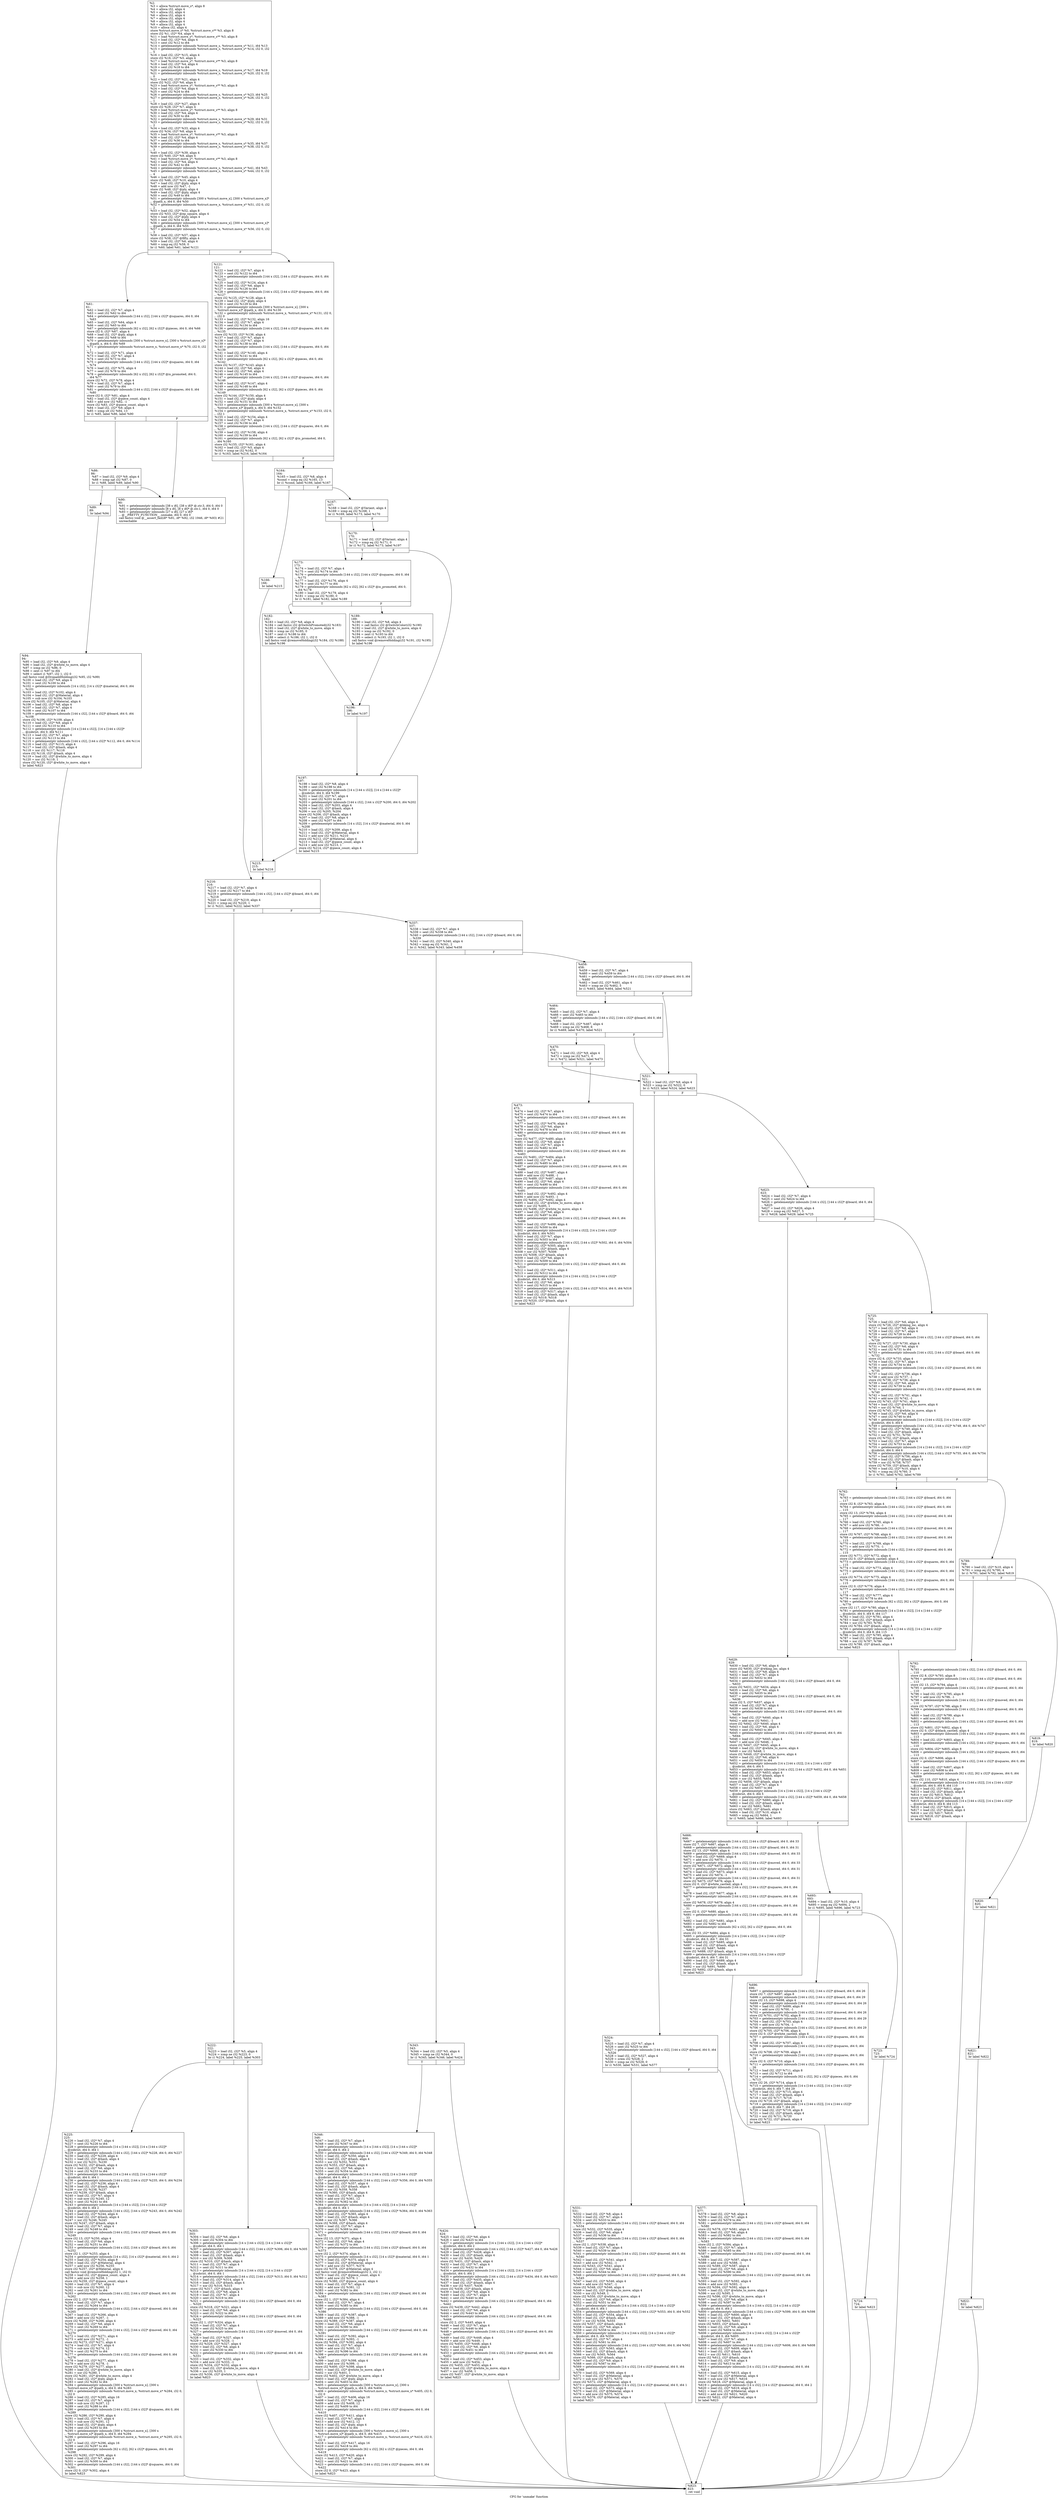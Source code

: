 digraph "CFG for 'unmake' function" {
	label="CFG for 'unmake' function";

	Node0x24d10e0 [shape=record,label="{%2:\l  %3 = alloca %struct.move_s*, align 8\l  %4 = alloca i32, align 4\l  %5 = alloca i32, align 4\l  %6 = alloca i32, align 4\l  %7 = alloca i32, align 4\l  %8 = alloca i32, align 4\l  %9 = alloca i32, align 4\l  %10 = alloca i32, align 4\l  store %struct.move_s* %0, %struct.move_s** %3, align 8\l  store i32 %1, i32* %4, align 4\l  %11 = load %struct.move_s*, %struct.move_s** %3, align 8\l  %12 = load i32, i32* %4, align 4\l  %13 = sext i32 %12 to i64\l  %14 = getelementptr inbounds %struct.move_s, %struct.move_s* %11, i64 %13\l  %15 = getelementptr inbounds %struct.move_s, %struct.move_s* %14, i32 0, i32\l... 5\l  %16 = load i32, i32* %15, align 4\l  store i32 %16, i32* %5, align 4\l  %17 = load %struct.move_s*, %struct.move_s** %3, align 8\l  %18 = load i32, i32* %4, align 4\l  %19 = sext i32 %18 to i64\l  %20 = getelementptr inbounds %struct.move_s, %struct.move_s* %17, i64 %19\l  %21 = getelementptr inbounds %struct.move_s, %struct.move_s* %20, i32 0, i32\l... 0\l  %22 = load i32, i32* %21, align 4\l  store i32 %22, i32* %6, align 4\l  %23 = load %struct.move_s*, %struct.move_s** %3, align 8\l  %24 = load i32, i32* %4, align 4\l  %25 = sext i32 %24 to i64\l  %26 = getelementptr inbounds %struct.move_s, %struct.move_s* %23, i64 %25\l  %27 = getelementptr inbounds %struct.move_s, %struct.move_s* %26, i32 0, i32\l... 1\l  %28 = load i32, i32* %27, align 4\l  store i32 %28, i32* %7, align 4\l  %29 = load %struct.move_s*, %struct.move_s** %3, align 8\l  %30 = load i32, i32* %4, align 4\l  %31 = sext i32 %30 to i64\l  %32 = getelementptr inbounds %struct.move_s, %struct.move_s* %29, i64 %31\l  %33 = getelementptr inbounds %struct.move_s, %struct.move_s* %32, i32 0, i32\l... 2\l  %34 = load i32, i32* %33, align 4\l  store i32 %34, i32* %8, align 4\l  %35 = load %struct.move_s*, %struct.move_s** %3, align 8\l  %36 = load i32, i32* %4, align 4\l  %37 = sext i32 %36 to i64\l  %38 = getelementptr inbounds %struct.move_s, %struct.move_s* %35, i64 %37\l  %39 = getelementptr inbounds %struct.move_s, %struct.move_s* %38, i32 0, i32\l... 3\l  %40 = load i32, i32* %39, align 4\l  store i32 %40, i32* %9, align 4\l  %41 = load %struct.move_s*, %struct.move_s** %3, align 8\l  %42 = load i32, i32* %4, align 4\l  %43 = sext i32 %42 to i64\l  %44 = getelementptr inbounds %struct.move_s, %struct.move_s* %41, i64 %43\l  %45 = getelementptr inbounds %struct.move_s, %struct.move_s* %44, i32 0, i32\l... 4\l  %46 = load i32, i32* %45, align 4\l  store i32 %46, i32* %10, align 4\l  %47 = load i32, i32* @ply, align 4\l  %48 = add nsw i32 %47, -1\l  store i32 %48, i32* @ply, align 4\l  %49 = load i32, i32* @ply, align 4\l  %50 = sext i32 %49 to i64\l  %51 = getelementptr inbounds [300 x %struct.move_x], [300 x %struct.move_x]*\l... @path_x, i64 0, i64 %50\l  %52 = getelementptr inbounds %struct.move_x, %struct.move_x* %51, i32 0, i32\l... 2\l  %53 = load i32, i32* %52, align 8\l  store i32 %53, i32* @ep_square, align 4\l  %54 = load i32, i32* @ply, align 4\l  %55 = sext i32 %54 to i64\l  %56 = getelementptr inbounds [300 x %struct.move_x], [300 x %struct.move_x]*\l... @path_x, i64 0, i64 %55\l  %57 = getelementptr inbounds %struct.move_x, %struct.move_x* %56, i32 0, i32\l... 3\l  %58 = load i32, i32* %57, align 4\l  store i32 %58, i32* @fifty, align 4\l  %59 = load i32, i32* %6, align 4\l  %60 = icmp eq i32 %59, 0\l  br i1 %60, label %61, label %121\l|{<s0>T|<s1>F}}"];
	Node0x24d10e0:s0 -> Node0x24f0fd0;
	Node0x24d10e0:s1 -> Node0x24f1160;
	Node0x24f0fd0 [shape=record,label="{%61:\l61:                                               \l  %62 = load i32, i32* %7, align 4\l  %63 = sext i32 %62 to i64\l  %64 = getelementptr inbounds [144 x i32], [144 x i32]* @squares, i64 0, i64\l... %63\l  %65 = load i32, i32* %64, align 4\l  %66 = sext i32 %65 to i64\l  %67 = getelementptr inbounds [62 x i32], [62 x i32]* @pieces, i64 0, i64 %66\l  store i32 0, i32* %67, align 4\l  %68 = load i32, i32* @ply, align 4\l  %69 = sext i32 %68 to i64\l  %70 = getelementptr inbounds [300 x %struct.move_x], [300 x %struct.move_x]*\l... @path_x, i64 0, i64 %69\l  %71 = getelementptr inbounds %struct.move_x, %struct.move_x* %70, i32 0, i32\l... 1\l  %72 = load i32, i32* %71, align 4\l  %73 = load i32, i32* %7, align 4\l  %74 = sext i32 %73 to i64\l  %75 = getelementptr inbounds [144 x i32], [144 x i32]* @squares, i64 0, i64\l... %74\l  %76 = load i32, i32* %75, align 4\l  %77 = sext i32 %76 to i64\l  %78 = getelementptr inbounds [62 x i32], [62 x i32]* @is_promoted, i64 0,\l... i64 %77\l  store i32 %72, i32* %78, align 4\l  %79 = load i32, i32* %7, align 4\l  %80 = sext i32 %79 to i64\l  %81 = getelementptr inbounds [144 x i32], [144 x i32]* @squares, i64 0, i64\l... %80\l  store i32 0, i32* %81, align 4\l  %82 = load i32, i32* @piece_count, align 4\l  %83 = add nsw i32 %82, -1\l  store i32 %83, i32* @piece_count, align 4\l  %84 = load i32, i32* %9, align 4\l  %85 = icmp slt i32 %84, 13\l  br i1 %85, label %86, label %90\l|{<s0>T|<s1>F}}"];
	Node0x24f0fd0:s0 -> Node0x24f1020;
	Node0x24f0fd0:s1 -> Node0x24f10c0;
	Node0x24f1020 [shape=record,label="{%86:\l86:                                               \l  %87 = load i32, i32* %9, align 4\l  %88 = icmp sgt i32 %87, 0\l  br i1 %88, label %89, label %90\l|{<s0>T|<s1>F}}"];
	Node0x24f1020:s0 -> Node0x24f1070;
	Node0x24f1020:s1 -> Node0x24f10c0;
	Node0x24f1070 [shape=record,label="{%89:\l89:                                               \l  br label %94\l}"];
	Node0x24f1070 -> Node0x24f1110;
	Node0x24f10c0 [shape=record,label="{%90:\l90:                                               \l  %91 = getelementptr inbounds [38 x i8], [38 x i8]* @.str.3, i64 0, i64 0\l  %92 = getelementptr inbounds [8 x i8], [8 x i8]* @.str.1, i64 0, i64 0\l  %93 = getelementptr inbounds [27 x i8], [27 x i8]*\l... @__PRETTY_FUNCTION__.unmake, i64 0, i64 0\l  call fastcc void @__assert_fail(i8* %91, i8* %92, i32 1946, i8* %93) #21\l  unreachable\l}"];
	Node0x24f1110 [shape=record,label="{%94:\l94:                                               \l  %95 = load i32, i32* %9, align 4\l  %96 = load i32, i32* @white_to_move, align 4\l  %97 = icmp ne i32 %96, 0\l  %98 = zext i1 %97 to i64\l  %99 = select i1 %97, i32 1, i32 0\l  call fastcc void @DropaddHolding(i32 %95, i32 %99)\l  %100 = load i32, i32* %9, align 4\l  %101 = sext i32 %100 to i64\l  %102 = getelementptr inbounds [14 x i32], [14 x i32]* @material, i64 0, i64\l... %101\l  %103 = load i32, i32* %102, align 4\l  %104 = load i32, i32* @Material, align 4\l  %105 = sub nsw i32 %104, %103\l  store i32 %105, i32* @Material, align 4\l  %106 = load i32, i32* %8, align 4\l  %107 = load i32, i32* %7, align 4\l  %108 = sext i32 %107 to i64\l  %109 = getelementptr inbounds [144 x i32], [144 x i32]* @board, i64 0, i64\l... %108\l  store i32 %106, i32* %109, align 4\l  %110 = load i32, i32* %9, align 4\l  %111 = sext i32 %110 to i64\l  %112 = getelementptr inbounds [14 x [144 x i32]], [14 x [144 x i32]]*\l... @zobrist, i64 0, i64 %111\l  %113 = load i32, i32* %7, align 4\l  %114 = sext i32 %113 to i64\l  %115 = getelementptr inbounds [144 x i32], [144 x i32]* %112, i64 0, i64 %114\l  %116 = load i32, i32* %115, align 4\l  %117 = load i32, i32* @hash, align 4\l  %118 = xor i32 %117, %116\l  store i32 %118, i32* @hash, align 4\l  %119 = load i32, i32* @white_to_move, align 4\l  %120 = xor i32 %119, 1\l  store i32 %120, i32* @white_to_move, align 4\l  br label %823\l}"];
	Node0x24f1110 -> Node0x24f1e80;
	Node0x24f1160 [shape=record,label="{%121:\l121:                                              \l  %122 = load i32, i32* %7, align 4\l  %123 = sext i32 %122 to i64\l  %124 = getelementptr inbounds [144 x i32], [144 x i32]* @squares, i64 0, i64\l... %123\l  %125 = load i32, i32* %124, align 4\l  %126 = load i32, i32* %6, align 4\l  %127 = sext i32 %126 to i64\l  %128 = getelementptr inbounds [144 x i32], [144 x i32]* @squares, i64 0, i64\l... %127\l  store i32 %125, i32* %128, align 4\l  %129 = load i32, i32* @ply, align 4\l  %130 = sext i32 %129 to i64\l  %131 = getelementptr inbounds [300 x %struct.move_x], [300 x\l... %struct.move_x]* @path_x, i64 0, i64 %130\l  %132 = getelementptr inbounds %struct.move_x, %struct.move_x* %131, i32 0,\l... i32 0\l  %133 = load i32, i32* %132, align 16\l  %134 = load i32, i32* %7, align 4\l  %135 = sext i32 %134 to i64\l  %136 = getelementptr inbounds [144 x i32], [144 x i32]* @squares, i64 0, i64\l... %135\l  store i32 %133, i32* %136, align 4\l  %137 = load i32, i32* %7, align 4\l  %138 = load i32, i32* %7, align 4\l  %139 = sext i32 %138 to i64\l  %140 = getelementptr inbounds [144 x i32], [144 x i32]* @squares, i64 0, i64\l... %139\l  %141 = load i32, i32* %140, align 4\l  %142 = sext i32 %141 to i64\l  %143 = getelementptr inbounds [62 x i32], [62 x i32]* @pieces, i64 0, i64\l... %142\l  store i32 %137, i32* %143, align 4\l  %144 = load i32, i32* %6, align 4\l  %145 = load i32, i32* %6, align 4\l  %146 = sext i32 %145 to i64\l  %147 = getelementptr inbounds [144 x i32], [144 x i32]* @squares, i64 0, i64\l... %146\l  %148 = load i32, i32* %147, align 4\l  %149 = sext i32 %148 to i64\l  %150 = getelementptr inbounds [62 x i32], [62 x i32]* @pieces, i64 0, i64\l... %149\l  store i32 %144, i32* %150, align 4\l  %151 = load i32, i32* @ply, align 4\l  %152 = sext i32 %151 to i64\l  %153 = getelementptr inbounds [300 x %struct.move_x], [300 x\l... %struct.move_x]* @path_x, i64 0, i64 %152\l  %154 = getelementptr inbounds %struct.move_x, %struct.move_x* %153, i32 0,\l... i32 1\l  %155 = load i32, i32* %154, align 4\l  %156 = load i32, i32* %7, align 4\l  %157 = sext i32 %156 to i64\l  %158 = getelementptr inbounds [144 x i32], [144 x i32]* @squares, i64 0, i64\l... %157\l  %159 = load i32, i32* %158, align 4\l  %160 = sext i32 %159 to i64\l  %161 = getelementptr inbounds [62 x i32], [62 x i32]* @is_promoted, i64 0,\l... i64 %160\l  store i32 %155, i32* %161, align 4\l  %162 = load i32, i32* %5, align 4\l  %163 = icmp ne i32 %162, 0\l  br i1 %163, label %216, label %164\l|{<s0>T|<s1>F}}"];
	Node0x24f1160:s0 -> Node0x24f14d0;
	Node0x24f1160:s1 -> Node0x24f11b0;
	Node0x24f11b0 [shape=record,label="{%164:\l164:                                              \l  %165 = load i32, i32* %8, align 4\l  %cond = icmp eq i32 %165, 13\l  br i1 %cond, label %166, label %167\l|{<s0>T|<s1>F}}"];
	Node0x24f11b0:s0 -> Node0x24f1200;
	Node0x24f11b0:s1 -> Node0x24f1250;
	Node0x24f1200 [shape=record,label="{%166:\l166:                                              \l  br label %215\l}"];
	Node0x24f1200 -> Node0x24f1480;
	Node0x24f1250 [shape=record,label="{%167:\l167:                                              \l  %168 = load i32, i32* @Variant, align 4\l  %169 = icmp eq i32 %168, 1\l  br i1 %169, label %173, label %170\l|{<s0>T|<s1>F}}"];
	Node0x24f1250:s0 -> Node0x24f12f0;
	Node0x24f1250:s1 -> Node0x24f12a0;
	Node0x24f12a0 [shape=record,label="{%170:\l170:                                              \l  %171 = load i32, i32* @Variant, align 4\l  %172 = icmp eq i32 %171, 0\l  br i1 %172, label %173, label %197\l|{<s0>T|<s1>F}}"];
	Node0x24f12a0:s0 -> Node0x24f12f0;
	Node0x24f12a0:s1 -> Node0x24f1430;
	Node0x24f12f0 [shape=record,label="{%173:\l173:                                              \l  %174 = load i32, i32* %7, align 4\l  %175 = sext i32 %174 to i64\l  %176 = getelementptr inbounds [144 x i32], [144 x i32]* @squares, i64 0, i64\l... %175\l  %177 = load i32, i32* %176, align 4\l  %178 = sext i32 %177 to i64\l  %179 = getelementptr inbounds [62 x i32], [62 x i32]* @is_promoted, i64 0,\l... i64 %178\l  %180 = load i32, i32* %179, align 4\l  %181 = icmp ne i32 %180, 0\l  br i1 %181, label %182, label %189\l|{<s0>T|<s1>F}}"];
	Node0x24f12f0:s0 -> Node0x24f1340;
	Node0x24f12f0:s1 -> Node0x24f1390;
	Node0x24f1340 [shape=record,label="{%182:\l182:                                              \l  %183 = load i32, i32* %8, align 4\l  %184 = call fastcc i32 @SwitchPromoted(i32 %183)\l  %185 = load i32, i32* @white_to_move, align 4\l  %186 = icmp ne i32 %185, 0\l  %187 = zext i1 %186 to i64\l  %188 = select i1 %186, i32 1, i32 0\l  call fastcc void @removeHolding(i32 %184, i32 %188)\l  br label %196\l}"];
	Node0x24f1340 -> Node0x24f13e0;
	Node0x24f1390 [shape=record,label="{%189:\l189:                                              \l  %190 = load i32, i32* %8, align 4\l  %191 = call fastcc i32 @SwitchColor(i32 %190)\l  %192 = load i32, i32* @white_to_move, align 4\l  %193 = icmp ne i32 %192, 0\l  %194 = zext i1 %193 to i64\l  %195 = select i1 %193, i32 1, i32 0\l  call fastcc void @removeHolding(i32 %191, i32 %195)\l  br label %196\l}"];
	Node0x24f1390 -> Node0x24f13e0;
	Node0x24f13e0 [shape=record,label="{%196:\l196:                                              \l  br label %197\l}"];
	Node0x24f13e0 -> Node0x24f1430;
	Node0x24f1430 [shape=record,label="{%197:\l197:                                              \l  %198 = load i32, i32* %8, align 4\l  %199 = sext i32 %198 to i64\l  %200 = getelementptr inbounds [14 x [144 x i32]], [14 x [144 x i32]]*\l... @zobrist, i64 0, i64 %199\l  %201 = load i32, i32* %7, align 4\l  %202 = sext i32 %201 to i64\l  %203 = getelementptr inbounds [144 x i32], [144 x i32]* %200, i64 0, i64 %202\l  %204 = load i32, i32* %203, align 4\l  %205 = load i32, i32* @hash, align 4\l  %206 = xor i32 %205, %204\l  store i32 %206, i32* @hash, align 4\l  %207 = load i32, i32* %8, align 4\l  %208 = sext i32 %207 to i64\l  %209 = getelementptr inbounds [14 x i32], [14 x i32]* @material, i64 0, i64\l... %208\l  %210 = load i32, i32* %209, align 4\l  %211 = load i32, i32* @Material, align 4\l  %212 = add nsw i32 %211, %210\l  store i32 %212, i32* @Material, align 4\l  %213 = load i32, i32* @piece_count, align 4\l  %214 = add nsw i32 %213, 1\l  store i32 %214, i32* @piece_count, align 4\l  br label %215\l}"];
	Node0x24f1430 -> Node0x24f1480;
	Node0x24f1480 [shape=record,label="{%215:\l215:                                              \l  br label %216\l}"];
	Node0x24f1480 -> Node0x24f14d0;
	Node0x24f14d0 [shape=record,label="{%216:\l216:                                              \l  %217 = load i32, i32* %7, align 4\l  %218 = sext i32 %217 to i64\l  %219 = getelementptr inbounds [144 x i32], [144 x i32]* @board, i64 0, i64\l... %218\l  %220 = load i32, i32* %219, align 4\l  %221 = icmp eq i32 %220, 1\l  br i1 %221, label %222, label %337\l|{<s0>T|<s1>F}}"];
	Node0x24f14d0:s0 -> Node0x24f1520;
	Node0x24f14d0:s1 -> Node0x24f1610;
	Node0x24f1520 [shape=record,label="{%222:\l222:                                              \l  %223 = load i32, i32* %5, align 4\l  %224 = icmp ne i32 %223, 0\l  br i1 %224, label %225, label %303\l|{<s0>T|<s1>F}}"];
	Node0x24f1520:s0 -> Node0x24f1570;
	Node0x24f1520:s1 -> Node0x24f15c0;
	Node0x24f1570 [shape=record,label="{%225:\l225:                                              \l  %226 = load i32, i32* %7, align 4\l  %227 = sext i32 %226 to i64\l  %228 = getelementptr inbounds [14 x [144 x i32]], [14 x [144 x i32]]*\l... @zobrist, i64 0, i64 1\l  %229 = getelementptr inbounds [144 x i32], [144 x i32]* %228, i64 0, i64 %227\l  %230 = load i32, i32* %229, align 4\l  %231 = load i32, i32* @hash, align 4\l  %232 = xor i32 %231, %230\l  store i32 %232, i32* @hash, align 4\l  %233 = load i32, i32* %6, align 4\l  %234 = sext i32 %233 to i64\l  %235 = getelementptr inbounds [14 x [144 x i32]], [14 x [144 x i32]]*\l... @zobrist, i64 0, i64 1\l  %236 = getelementptr inbounds [144 x i32], [144 x i32]* %235, i64 0, i64 %234\l  %237 = load i32, i32* %236, align 4\l  %238 = load i32, i32* @hash, align 4\l  %239 = xor i32 %238, %237\l  store i32 %239, i32* @hash, align 4\l  %240 = load i32, i32* %7, align 4\l  %241 = sub nsw i32 %240, 12\l  %242 = sext i32 %241 to i64\l  %243 = getelementptr inbounds [14 x [144 x i32]], [14 x [144 x i32]]*\l... @zobrist, i64 0, i64 2\l  %244 = getelementptr inbounds [144 x i32], [144 x i32]* %243, i64 0, i64 %242\l  %245 = load i32, i32* %244, align 4\l  %246 = load i32, i32* @hash, align 4\l  %247 = xor i32 %246, %245\l  store i32 %247, i32* @hash, align 4\l  %248 = load i32, i32* %7, align 4\l  %249 = sext i32 %248 to i64\l  %250 = getelementptr inbounds [144 x i32], [144 x i32]* @board, i64 0, i64\l... %249\l  store i32 13, i32* %250, align 4\l  %251 = load i32, i32* %6, align 4\l  %252 = sext i32 %251 to i64\l  %253 = getelementptr inbounds [144 x i32], [144 x i32]* @board, i64 0, i64\l... %252\l  store i32 1, i32* %253, align 4\l  %254 = getelementptr inbounds [14 x i32], [14 x i32]* @material, i64 0, i64 2\l  %255 = load i32, i32* %254, align 8\l  %256 = load i32, i32* @Material, align 4\l  %257 = add nsw i32 %256, %255\l  store i32 %257, i32* @Material, align 4\l  call fastcc void @removeHolding(i32 1, i32 0)\l  %258 = load i32, i32* @piece_count, align 4\l  %259 = add nsw i32 %258, 1\l  store i32 %259, i32* @piece_count, align 4\l  %260 = load i32, i32* %7, align 4\l  %261 = sub nsw i32 %260, 12\l  %262 = sext i32 %261 to i64\l  %263 = getelementptr inbounds [144 x i32], [144 x i32]* @board, i64 0, i64\l... %262\l  store i32 2, i32* %263, align 4\l  %264 = load i32, i32* %7, align 4\l  %265 = sext i32 %264 to i64\l  %266 = getelementptr inbounds [144 x i32], [144 x i32]* @moved, i64 0, i64\l... %265\l  %267 = load i32, i32* %266, align 4\l  %268 = add nsw i32 %267, -1\l  store i32 %268, i32* %266, align 4\l  %269 = load i32, i32* %6, align 4\l  %270 = sext i32 %269 to i64\l  %271 = getelementptr inbounds [144 x i32], [144 x i32]* @moved, i64 0, i64\l... %270\l  %272 = load i32, i32* %271, align 4\l  %273 = add nsw i32 %272, -1\l  store i32 %273, i32* %271, align 4\l  %274 = load i32, i32* %7, align 4\l  %275 = sub nsw i32 %274, 12\l  %276 = sext i32 %275 to i64\l  %277 = getelementptr inbounds [144 x i32], [144 x i32]* @moved, i64 0, i64\l... %276\l  %278 = load i32, i32* %277, align 4\l  %279 = add nsw i32 %278, -1\l  store i32 %279, i32* %277, align 4\l  %280 = load i32, i32* @white_to_move, align 4\l  %281 = xor i32 %280, 1\l  store i32 %281, i32* @white_to_move, align 4\l  %282 = load i32, i32* @ply, align 4\l  %283 = sext i32 %282 to i64\l  %284 = getelementptr inbounds [300 x %struct.move_x], [300 x\l... %struct.move_x]* @path_x, i64 0, i64 %283\l  %285 = getelementptr inbounds %struct.move_x, %struct.move_x* %284, i32 0,\l... i32 0\l  %286 = load i32, i32* %285, align 16\l  %287 = load i32, i32* %7, align 4\l  %288 = sub nsw i32 %287, 12\l  %289 = sext i32 %288 to i64\l  %290 = getelementptr inbounds [144 x i32], [144 x i32]* @squares, i64 0, i64\l... %289\l  store i32 %286, i32* %290, align 4\l  %291 = load i32, i32* %7, align 4\l  %292 = sub nsw i32 %291, 12\l  %293 = load i32, i32* @ply, align 4\l  %294 = sext i32 %293 to i64\l  %295 = getelementptr inbounds [300 x %struct.move_x], [300 x\l... %struct.move_x]* @path_x, i64 0, i64 %294\l  %296 = getelementptr inbounds %struct.move_x, %struct.move_x* %295, i32 0,\l... i32 0\l  %297 = load i32, i32* %296, align 16\l  %298 = sext i32 %297 to i64\l  %299 = getelementptr inbounds [62 x i32], [62 x i32]* @pieces, i64 0, i64\l... %298\l  store i32 %292, i32* %299, align 4\l  %300 = load i32, i32* %7, align 4\l  %301 = sext i32 %300 to i64\l  %302 = getelementptr inbounds [144 x i32], [144 x i32]* @squares, i64 0, i64\l... %301\l  store i32 0, i32* %302, align 4\l  br label %823\l}"];
	Node0x24f1570 -> Node0x24f1e80;
	Node0x24f15c0 [shape=record,label="{%303:\l303:                                              \l  %304 = load i32, i32* %6, align 4\l  %305 = sext i32 %304 to i64\l  %306 = getelementptr inbounds [14 x [144 x i32]], [14 x [144 x i32]]*\l... @zobrist, i64 0, i64 1\l  %307 = getelementptr inbounds [144 x i32], [144 x i32]* %306, i64 0, i64 %305\l  %308 = load i32, i32* %307, align 4\l  %309 = load i32, i32* @hash, align 4\l  %310 = xor i32 %309, %308\l  store i32 %310, i32* @hash, align 4\l  %311 = load i32, i32* %7, align 4\l  %312 = sext i32 %311 to i64\l  %313 = getelementptr inbounds [14 x [144 x i32]], [14 x [144 x i32]]*\l... @zobrist, i64 0, i64 1\l  %314 = getelementptr inbounds [144 x i32], [144 x i32]* %313, i64 0, i64 %312\l  %315 = load i32, i32* %314, align 4\l  %316 = load i32, i32* @hash, align 4\l  %317 = xor i32 %316, %315\l  store i32 %317, i32* @hash, align 4\l  %318 = load i32, i32* %8, align 4\l  %319 = load i32, i32* %7, align 4\l  %320 = sext i32 %319 to i64\l  %321 = getelementptr inbounds [144 x i32], [144 x i32]* @board, i64 0, i64\l... %320\l  store i32 %318, i32* %321, align 4\l  %322 = load i32, i32* %6, align 4\l  %323 = sext i32 %322 to i64\l  %324 = getelementptr inbounds [144 x i32], [144 x i32]* @board, i64 0, i64\l... %323\l  store i32 1, i32* %324, align 4\l  %325 = load i32, i32* %7, align 4\l  %326 = sext i32 %325 to i64\l  %327 = getelementptr inbounds [144 x i32], [144 x i32]* @moved, i64 0, i64\l... %326\l  %328 = load i32, i32* %327, align 4\l  %329 = add nsw i32 %328, -1\l  store i32 %329, i32* %327, align 4\l  %330 = load i32, i32* %6, align 4\l  %331 = sext i32 %330 to i64\l  %332 = getelementptr inbounds [144 x i32], [144 x i32]* @moved, i64 0, i64\l... %331\l  %333 = load i32, i32* %332, align 4\l  %334 = add nsw i32 %333, -1\l  store i32 %334, i32* %332, align 4\l  %335 = load i32, i32* @white_to_move, align 4\l  %336 = xor i32 %335, 1\l  store i32 %336, i32* @white_to_move, align 4\l  br label %823\l}"];
	Node0x24f15c0 -> Node0x24f1e80;
	Node0x24f1610 [shape=record,label="{%337:\l337:                                              \l  %338 = load i32, i32* %7, align 4\l  %339 = sext i32 %338 to i64\l  %340 = getelementptr inbounds [144 x i32], [144 x i32]* @board, i64 0, i64\l... %339\l  %341 = load i32, i32* %340, align 4\l  %342 = icmp eq i32 %341, 2\l  br i1 %342, label %343, label %458\l|{<s0>T|<s1>F}}"];
	Node0x24f1610:s0 -> Node0x24f1660;
	Node0x24f1610:s1 -> Node0x24f1750;
	Node0x24f1660 [shape=record,label="{%343:\l343:                                              \l  %344 = load i32, i32* %5, align 4\l  %345 = icmp ne i32 %344, 0\l  br i1 %345, label %346, label %424\l|{<s0>T|<s1>F}}"];
	Node0x24f1660:s0 -> Node0x24f16b0;
	Node0x24f1660:s1 -> Node0x24f1700;
	Node0x24f16b0 [shape=record,label="{%346:\l346:                                              \l  %347 = load i32, i32* %7, align 4\l  %348 = sext i32 %347 to i64\l  %349 = getelementptr inbounds [14 x [144 x i32]], [14 x [144 x i32]]*\l... @zobrist, i64 0, i64 2\l  %350 = getelementptr inbounds [144 x i32], [144 x i32]* %349, i64 0, i64 %348\l  %351 = load i32, i32* %350, align 4\l  %352 = load i32, i32* @hash, align 4\l  %353 = xor i32 %352, %351\l  store i32 %353, i32* @hash, align 4\l  %354 = load i32, i32* %6, align 4\l  %355 = sext i32 %354 to i64\l  %356 = getelementptr inbounds [14 x [144 x i32]], [14 x [144 x i32]]*\l... @zobrist, i64 0, i64 2\l  %357 = getelementptr inbounds [144 x i32], [144 x i32]* %356, i64 0, i64 %355\l  %358 = load i32, i32* %357, align 4\l  %359 = load i32, i32* @hash, align 4\l  %360 = xor i32 %359, %358\l  store i32 %360, i32* @hash, align 4\l  %361 = load i32, i32* %7, align 4\l  %362 = add nsw i32 %361, 12\l  %363 = sext i32 %362 to i64\l  %364 = getelementptr inbounds [14 x [144 x i32]], [14 x [144 x i32]]*\l... @zobrist, i64 0, i64 1\l  %365 = getelementptr inbounds [144 x i32], [144 x i32]* %364, i64 0, i64 %363\l  %366 = load i32, i32* %365, align 4\l  %367 = load i32, i32* @hash, align 4\l  %368 = xor i32 %367, %366\l  store i32 %368, i32* @hash, align 4\l  %369 = load i32, i32* %7, align 4\l  %370 = sext i32 %369 to i64\l  %371 = getelementptr inbounds [144 x i32], [144 x i32]* @board, i64 0, i64\l... %370\l  store i32 13, i32* %371, align 4\l  %372 = load i32, i32* %6, align 4\l  %373 = sext i32 %372 to i64\l  %374 = getelementptr inbounds [144 x i32], [144 x i32]* @board, i64 0, i64\l... %373\l  store i32 2, i32* %374, align 4\l  %375 = getelementptr inbounds [14 x i32], [14 x i32]* @material, i64 0, i64 1\l  %376 = load i32, i32* %375, align 4\l  %377 = load i32, i32* @Material, align 4\l  %378 = add nsw i32 %377, %376\l  store i32 %378, i32* @Material, align 4\l  call fastcc void @removeHolding(i32 2, i32 1)\l  %379 = load i32, i32* @piece_count, align 4\l  %380 = add nsw i32 %379, 1\l  store i32 %380, i32* @piece_count, align 4\l  %381 = load i32, i32* %7, align 4\l  %382 = add nsw i32 %381, 12\l  %383 = sext i32 %382 to i64\l  %384 = getelementptr inbounds [144 x i32], [144 x i32]* @board, i64 0, i64\l... %383\l  store i32 1, i32* %384, align 4\l  %385 = load i32, i32* %7, align 4\l  %386 = sext i32 %385 to i64\l  %387 = getelementptr inbounds [144 x i32], [144 x i32]* @moved, i64 0, i64\l... %386\l  %388 = load i32, i32* %387, align 4\l  %389 = add nsw i32 %388, -1\l  store i32 %389, i32* %387, align 4\l  %390 = load i32, i32* %6, align 4\l  %391 = sext i32 %390 to i64\l  %392 = getelementptr inbounds [144 x i32], [144 x i32]* @moved, i64 0, i64\l... %391\l  %393 = load i32, i32* %392, align 4\l  %394 = add nsw i32 %393, -1\l  store i32 %394, i32* %392, align 4\l  %395 = load i32, i32* %7, align 4\l  %396 = add nsw i32 %395, 12\l  %397 = sext i32 %396 to i64\l  %398 = getelementptr inbounds [144 x i32], [144 x i32]* @moved, i64 0, i64\l... %397\l  %399 = load i32, i32* %398, align 4\l  %400 = add nsw i32 %399, -1\l  store i32 %400, i32* %398, align 4\l  %401 = load i32, i32* @white_to_move, align 4\l  %402 = xor i32 %401, 1\l  store i32 %402, i32* @white_to_move, align 4\l  %403 = load i32, i32* @ply, align 4\l  %404 = sext i32 %403 to i64\l  %405 = getelementptr inbounds [300 x %struct.move_x], [300 x\l... %struct.move_x]* @path_x, i64 0, i64 %404\l  %406 = getelementptr inbounds %struct.move_x, %struct.move_x* %405, i32 0,\l... i32 0\l  %407 = load i32, i32* %406, align 16\l  %408 = load i32, i32* %7, align 4\l  %409 = add nsw i32 %408, 12\l  %410 = sext i32 %409 to i64\l  %411 = getelementptr inbounds [144 x i32], [144 x i32]* @squares, i64 0, i64\l... %410\l  store i32 %407, i32* %411, align 4\l  %412 = load i32, i32* %7, align 4\l  %413 = add nsw i32 %412, 12\l  %414 = load i32, i32* @ply, align 4\l  %415 = sext i32 %414 to i64\l  %416 = getelementptr inbounds [300 x %struct.move_x], [300 x\l... %struct.move_x]* @path_x, i64 0, i64 %415\l  %417 = getelementptr inbounds %struct.move_x, %struct.move_x* %416, i32 0,\l... i32 0\l  %418 = load i32, i32* %417, align 16\l  %419 = sext i32 %418 to i64\l  %420 = getelementptr inbounds [62 x i32], [62 x i32]* @pieces, i64 0, i64\l... %419\l  store i32 %413, i32* %420, align 4\l  %421 = load i32, i32* %7, align 4\l  %422 = sext i32 %421 to i64\l  %423 = getelementptr inbounds [144 x i32], [144 x i32]* @squares, i64 0, i64\l... %422\l  store i32 0, i32* %423, align 4\l  br label %823\l}"];
	Node0x24f16b0 -> Node0x24f1e80;
	Node0x24f1700 [shape=record,label="{%424:\l424:                                              \l  %425 = load i32, i32* %6, align 4\l  %426 = sext i32 %425 to i64\l  %427 = getelementptr inbounds [14 x [144 x i32]], [14 x [144 x i32]]*\l... @zobrist, i64 0, i64 2\l  %428 = getelementptr inbounds [144 x i32], [144 x i32]* %427, i64 0, i64 %426\l  %429 = load i32, i32* %428, align 4\l  %430 = load i32, i32* @hash, align 4\l  %431 = xor i32 %430, %429\l  store i32 %431, i32* @hash, align 4\l  %432 = load i32, i32* %7, align 4\l  %433 = sext i32 %432 to i64\l  %434 = getelementptr inbounds [14 x [144 x i32]], [14 x [144 x i32]]*\l... @zobrist, i64 0, i64 2\l  %435 = getelementptr inbounds [144 x i32], [144 x i32]* %434, i64 0, i64 %433\l  %436 = load i32, i32* %435, align 4\l  %437 = load i32, i32* @hash, align 4\l  %438 = xor i32 %437, %436\l  store i32 %438, i32* @hash, align 4\l  %439 = load i32, i32* %8, align 4\l  %440 = load i32, i32* %7, align 4\l  %441 = sext i32 %440 to i64\l  %442 = getelementptr inbounds [144 x i32], [144 x i32]* @board, i64 0, i64\l... %441\l  store i32 %439, i32* %442, align 4\l  %443 = load i32, i32* %6, align 4\l  %444 = sext i32 %443 to i64\l  %445 = getelementptr inbounds [144 x i32], [144 x i32]* @board, i64 0, i64\l... %444\l  store i32 2, i32* %445, align 4\l  %446 = load i32, i32* %7, align 4\l  %447 = sext i32 %446 to i64\l  %448 = getelementptr inbounds [144 x i32], [144 x i32]* @moved, i64 0, i64\l... %447\l  %449 = load i32, i32* %448, align 4\l  %450 = add nsw i32 %449, -1\l  store i32 %450, i32* %448, align 4\l  %451 = load i32, i32* %6, align 4\l  %452 = sext i32 %451 to i64\l  %453 = getelementptr inbounds [144 x i32], [144 x i32]* @moved, i64 0, i64\l... %452\l  %454 = load i32, i32* %453, align 4\l  %455 = add nsw i32 %454, -1\l  store i32 %455, i32* %453, align 4\l  %456 = load i32, i32* @white_to_move, align 4\l  %457 = xor i32 %456, 1\l  store i32 %457, i32* @white_to_move, align 4\l  br label %823\l}"];
	Node0x24f1700 -> Node0x24f1e80;
	Node0x24f1750 [shape=record,label="{%458:\l458:                                              \l  %459 = load i32, i32* %7, align 4\l  %460 = sext i32 %459 to i64\l  %461 = getelementptr inbounds [144 x i32], [144 x i32]* @board, i64 0, i64\l... %460\l  %462 = load i32, i32* %461, align 4\l  %463 = icmp ne i32 %462, 5\l  br i1 %463, label %464, label %521\l|{<s0>T|<s1>F}}"];
	Node0x24f1750:s0 -> Node0x24f17a0;
	Node0x24f1750:s1 -> Node0x24f1890;
	Node0x24f17a0 [shape=record,label="{%464:\l464:                                              \l  %465 = load i32, i32* %7, align 4\l  %466 = sext i32 %465 to i64\l  %467 = getelementptr inbounds [144 x i32], [144 x i32]* @board, i64 0, i64\l... %466\l  %468 = load i32, i32* %467, align 4\l  %469 = icmp ne i32 %468, 6\l  br i1 %469, label %470, label %521\l|{<s0>T|<s1>F}}"];
	Node0x24f17a0:s0 -> Node0x24f17f0;
	Node0x24f17a0:s1 -> Node0x24f1890;
	Node0x24f17f0 [shape=record,label="{%470:\l470:                                              \l  %471 = load i32, i32* %9, align 4\l  %472 = icmp ne i32 %471, 0\l  br i1 %472, label %521, label %473\l|{<s0>T|<s1>F}}"];
	Node0x24f17f0:s0 -> Node0x24f1890;
	Node0x24f17f0:s1 -> Node0x24f1840;
	Node0x24f1840 [shape=record,label="{%473:\l473:                                              \l  %474 = load i32, i32* %7, align 4\l  %475 = sext i32 %474 to i64\l  %476 = getelementptr inbounds [144 x i32], [144 x i32]* @board, i64 0, i64\l... %475\l  %477 = load i32, i32* %476, align 4\l  %478 = load i32, i32* %6, align 4\l  %479 = sext i32 %478 to i64\l  %480 = getelementptr inbounds [144 x i32], [144 x i32]* @board, i64 0, i64\l... %479\l  store i32 %477, i32* %480, align 4\l  %481 = load i32, i32* %8, align 4\l  %482 = load i32, i32* %7, align 4\l  %483 = sext i32 %482 to i64\l  %484 = getelementptr inbounds [144 x i32], [144 x i32]* @board, i64 0, i64\l... %483\l  store i32 %481, i32* %484, align 4\l  %485 = load i32, i32* %7, align 4\l  %486 = sext i32 %485 to i64\l  %487 = getelementptr inbounds [144 x i32], [144 x i32]* @moved, i64 0, i64\l... %486\l  %488 = load i32, i32* %487, align 4\l  %489 = add nsw i32 %488, -1\l  store i32 %489, i32* %487, align 4\l  %490 = load i32, i32* %6, align 4\l  %491 = sext i32 %490 to i64\l  %492 = getelementptr inbounds [144 x i32], [144 x i32]* @moved, i64 0, i64\l... %491\l  %493 = load i32, i32* %492, align 4\l  %494 = add nsw i32 %493, -1\l  store i32 %494, i32* %492, align 4\l  %495 = load i32, i32* @white_to_move, align 4\l  %496 = xor i32 %495, 1\l  store i32 %496, i32* @white_to_move, align 4\l  %497 = load i32, i32* %6, align 4\l  %498 = sext i32 %497 to i64\l  %499 = getelementptr inbounds [144 x i32], [144 x i32]* @board, i64 0, i64\l... %498\l  %500 = load i32, i32* %499, align 4\l  %501 = sext i32 %500 to i64\l  %502 = getelementptr inbounds [14 x [144 x i32]], [14 x [144 x i32]]*\l... @zobrist, i64 0, i64 %501\l  %503 = load i32, i32* %7, align 4\l  %504 = sext i32 %503 to i64\l  %505 = getelementptr inbounds [144 x i32], [144 x i32]* %502, i64 0, i64 %504\l  %506 = load i32, i32* %505, align 4\l  %507 = load i32, i32* @hash, align 4\l  %508 = xor i32 %507, %506\l  store i32 %508, i32* @hash, align 4\l  %509 = load i32, i32* %6, align 4\l  %510 = sext i32 %509 to i64\l  %511 = getelementptr inbounds [144 x i32], [144 x i32]* @board, i64 0, i64\l... %510\l  %512 = load i32, i32* %511, align 4\l  %513 = sext i32 %512 to i64\l  %514 = getelementptr inbounds [14 x [144 x i32]], [14 x [144 x i32]]*\l... @zobrist, i64 0, i64 %513\l  %515 = load i32, i32* %6, align 4\l  %516 = sext i32 %515 to i64\l  %517 = getelementptr inbounds [144 x i32], [144 x i32]* %514, i64 0, i64 %516\l  %518 = load i32, i32* %517, align 4\l  %519 = load i32, i32* @hash, align 4\l  %520 = xor i32 %519, %518\l  store i32 %520, i32* @hash, align 4\l  br label %823\l}"];
	Node0x24f1840 -> Node0x24f1e80;
	Node0x24f1890 [shape=record,label="{%521:\l521:                                              \l  %522 = load i32, i32* %9, align 4\l  %523 = icmp ne i32 %522, 0\l  br i1 %523, label %524, label %623\l|{<s0>T|<s1>F}}"];
	Node0x24f1890:s0 -> Node0x24f18e0;
	Node0x24f1890:s1 -> Node0x24f19d0;
	Node0x24f18e0 [shape=record,label="{%524:\l524:                                              \l  %525 = load i32, i32* %7, align 4\l  %526 = sext i32 %525 to i64\l  %527 = getelementptr inbounds [144 x i32], [144 x i32]* @board, i64 0, i64\l... %526\l  %528 = load i32, i32* %527, align 4\l  %529 = srem i32 %528, 2\l  %530 = icmp ne i32 %529, 0\l  br i1 %530, label %531, label %577\l|{<s0>T|<s1>F}}"];
	Node0x24f18e0:s0 -> Node0x24f1930;
	Node0x24f18e0:s1 -> Node0x24f1980;
	Node0x24f1930 [shape=record,label="{%531:\l531:                                              \l  %532 = load i32, i32* %8, align 4\l  %533 = load i32, i32* %7, align 4\l  %534 = sext i32 %533 to i64\l  %535 = getelementptr inbounds [144 x i32], [144 x i32]* @board, i64 0, i64\l... %534\l  store i32 %532, i32* %535, align 4\l  %536 = load i32, i32* %6, align 4\l  %537 = sext i32 %536 to i64\l  %538 = getelementptr inbounds [144 x i32], [144 x i32]* @board, i64 0, i64\l... %537\l  store i32 1, i32* %538, align 4\l  %539 = load i32, i32* %7, align 4\l  %540 = sext i32 %539 to i64\l  %541 = getelementptr inbounds [144 x i32], [144 x i32]* @moved, i64 0, i64\l... %540\l  %542 = load i32, i32* %541, align 4\l  %543 = add nsw i32 %542, -1\l  store i32 %543, i32* %541, align 4\l  %544 = load i32, i32* %6, align 4\l  %545 = sext i32 %544 to i64\l  %546 = getelementptr inbounds [144 x i32], [144 x i32]* @moved, i64 0, i64\l... %545\l  %547 = load i32, i32* %546, align 4\l  %548 = add nsw i32 %547, -1\l  store i32 %548, i32* %546, align 4\l  %549 = load i32, i32* @white_to_move, align 4\l  %550 = xor i32 %549, 1\l  store i32 %550, i32* @white_to_move, align 4\l  %551 = load i32, i32* %6, align 4\l  %552 = sext i32 %551 to i64\l  %553 = getelementptr inbounds [14 x [144 x i32]], [14 x [144 x i32]]*\l... @zobrist, i64 0, i64 1\l  %554 = getelementptr inbounds [144 x i32], [144 x i32]* %553, i64 0, i64 %552\l  %555 = load i32, i32* %554, align 4\l  %556 = load i32, i32* @hash, align 4\l  %557 = xor i32 %556, %555\l  store i32 %557, i32* @hash, align 4\l  %558 = load i32, i32* %9, align 4\l  %559 = sext i32 %558 to i64\l  %560 = getelementptr inbounds [14 x [144 x i32]], [14 x [144 x i32]]*\l... @zobrist, i64 0, i64 %559\l  %561 = load i32, i32* %7, align 4\l  %562 = sext i32 %561 to i64\l  %563 = getelementptr inbounds [144 x i32], [144 x i32]* %560, i64 0, i64 %562\l  %564 = load i32, i32* %563, align 4\l  %565 = load i32, i32* @hash, align 4\l  %566 = xor i32 %565, %564\l  store i32 %566, i32* @hash, align 4\l  %567 = load i32, i32* %9, align 4\l  %568 = sext i32 %567 to i64\l  %569 = getelementptr inbounds [14 x i32], [14 x i32]* @material, i64 0, i64\l... %568\l  %570 = load i32, i32* %569, align 4\l  %571 = load i32, i32* @Material, align 4\l  %572 = sub nsw i32 %571, %570\l  store i32 %572, i32* @Material, align 4\l  %573 = getelementptr inbounds [14 x i32], [14 x i32]* @material, i64 0, i64 1\l  %574 = load i32, i32* %573, align 4\l  %575 = load i32, i32* @Material, align 4\l  %576 = add nsw i32 %575, %574\l  store i32 %576, i32* @Material, align 4\l  br label %823\l}"];
	Node0x24f1930 -> Node0x24f1e80;
	Node0x24f1980 [shape=record,label="{%577:\l577:                                              \l  %578 = load i32, i32* %8, align 4\l  %579 = load i32, i32* %7, align 4\l  %580 = sext i32 %579 to i64\l  %581 = getelementptr inbounds [144 x i32], [144 x i32]* @board, i64 0, i64\l... %580\l  store i32 %578, i32* %581, align 4\l  %582 = load i32, i32* %6, align 4\l  %583 = sext i32 %582 to i64\l  %584 = getelementptr inbounds [144 x i32], [144 x i32]* @board, i64 0, i64\l... %583\l  store i32 2, i32* %584, align 4\l  %585 = load i32, i32* %7, align 4\l  %586 = sext i32 %585 to i64\l  %587 = getelementptr inbounds [144 x i32], [144 x i32]* @moved, i64 0, i64\l... %586\l  %588 = load i32, i32* %587, align 4\l  %589 = add nsw i32 %588, -1\l  store i32 %589, i32* %587, align 4\l  %590 = load i32, i32* %6, align 4\l  %591 = sext i32 %590 to i64\l  %592 = getelementptr inbounds [144 x i32], [144 x i32]* @moved, i64 0, i64\l... %591\l  %593 = load i32, i32* %592, align 4\l  %594 = add nsw i32 %593, -1\l  store i32 %594, i32* %592, align 4\l  %595 = load i32, i32* @white_to_move, align 4\l  %596 = xor i32 %595, 1\l  store i32 %596, i32* @white_to_move, align 4\l  %597 = load i32, i32* %6, align 4\l  %598 = sext i32 %597 to i64\l  %599 = getelementptr inbounds [14 x [144 x i32]], [14 x [144 x i32]]*\l... @zobrist, i64 0, i64 2\l  %600 = getelementptr inbounds [144 x i32], [144 x i32]* %599, i64 0, i64 %598\l  %601 = load i32, i32* %600, align 4\l  %602 = load i32, i32* @hash, align 4\l  %603 = xor i32 %602, %601\l  store i32 %603, i32* @hash, align 4\l  %604 = load i32, i32* %9, align 4\l  %605 = sext i32 %604 to i64\l  %606 = getelementptr inbounds [14 x [144 x i32]], [14 x [144 x i32]]*\l... @zobrist, i64 0, i64 %605\l  %607 = load i32, i32* %7, align 4\l  %608 = sext i32 %607 to i64\l  %609 = getelementptr inbounds [144 x i32], [144 x i32]* %606, i64 0, i64 %608\l  %610 = load i32, i32* %609, align 4\l  %611 = load i32, i32* @hash, align 4\l  %612 = xor i32 %611, %610\l  store i32 %612, i32* @hash, align 4\l  %613 = load i32, i32* %9, align 4\l  %614 = sext i32 %613 to i64\l  %615 = getelementptr inbounds [14 x i32], [14 x i32]* @material, i64 0, i64\l... %614\l  %616 = load i32, i32* %615, align 4\l  %617 = load i32, i32* @Material, align 4\l  %618 = sub nsw i32 %617, %616\l  store i32 %618, i32* @Material, align 4\l  %619 = getelementptr inbounds [14 x i32], [14 x i32]* @material, i64 0, i64 2\l  %620 = load i32, i32* %619, align 8\l  %621 = load i32, i32* @Material, align 4\l  %622 = add nsw i32 %621, %620\l  store i32 %622, i32* @Material, align 4\l  br label %823\l}"];
	Node0x24f1980 -> Node0x24f1e80;
	Node0x24f19d0 [shape=record,label="{%623:\l623:                                              \l  %624 = load i32, i32* %7, align 4\l  %625 = sext i32 %624 to i64\l  %626 = getelementptr inbounds [144 x i32], [144 x i32]* @board, i64 0, i64\l... %625\l  %627 = load i32, i32* %626, align 4\l  %628 = icmp eq i32 %627, 5\l  br i1 %628, label %629, label %725\l|{<s0>T|<s1>F}}"];
	Node0x24f19d0:s0 -> Node0x24f1a20;
	Node0x24f19d0:s1 -> Node0x24f1c00;
	Node0x24f1a20 [shape=record,label="{%629:\l629:                                              \l  %630 = load i32, i32* %6, align 4\l  store i32 %630, i32* @wking_loc, align 4\l  %631 = load i32, i32* %8, align 4\l  %632 = load i32, i32* %7, align 4\l  %633 = sext i32 %632 to i64\l  %634 = getelementptr inbounds [144 x i32], [144 x i32]* @board, i64 0, i64\l... %633\l  store i32 %631, i32* %634, align 4\l  %635 = load i32, i32* %6, align 4\l  %636 = sext i32 %635 to i64\l  %637 = getelementptr inbounds [144 x i32], [144 x i32]* @board, i64 0, i64\l... %636\l  store i32 5, i32* %637, align 4\l  %638 = load i32, i32* %7, align 4\l  %639 = sext i32 %638 to i64\l  %640 = getelementptr inbounds [144 x i32], [144 x i32]* @moved, i64 0, i64\l... %639\l  %641 = load i32, i32* %640, align 4\l  %642 = add nsw i32 %641, -1\l  store i32 %642, i32* %640, align 4\l  %643 = load i32, i32* %6, align 4\l  %644 = sext i32 %643 to i64\l  %645 = getelementptr inbounds [144 x i32], [144 x i32]* @moved, i64 0, i64\l... %644\l  %646 = load i32, i32* %645, align 4\l  %647 = add nsw i32 %646, -1\l  store i32 %647, i32* %645, align 4\l  %648 = load i32, i32* @white_to_move, align 4\l  %649 = xor i32 %648, 1\l  store i32 %649, i32* @white_to_move, align 4\l  %650 = load i32, i32* %6, align 4\l  %651 = sext i32 %650 to i64\l  %652 = getelementptr inbounds [14 x [144 x i32]], [14 x [144 x i32]]*\l... @zobrist, i64 0, i64 5\l  %653 = getelementptr inbounds [144 x i32], [144 x i32]* %652, i64 0, i64 %651\l  %654 = load i32, i32* %653, align 4\l  %655 = load i32, i32* @hash, align 4\l  %656 = xor i32 %655, %654\l  store i32 %656, i32* @hash, align 4\l  %657 = load i32, i32* %7, align 4\l  %658 = sext i32 %657 to i64\l  %659 = getelementptr inbounds [14 x [144 x i32]], [14 x [144 x i32]]*\l... @zobrist, i64 0, i64 5\l  %660 = getelementptr inbounds [144 x i32], [144 x i32]* %659, i64 0, i64 %658\l  %661 = load i32, i32* %660, align 4\l  %662 = load i32, i32* @hash, align 4\l  %663 = xor i32 %662, %661\l  store i32 %663, i32* @hash, align 4\l  %664 = load i32, i32* %10, align 4\l  %665 = icmp eq i32 %664, 1\l  br i1 %665, label %666, label %693\l|{<s0>T|<s1>F}}"];
	Node0x24f1a20:s0 -> Node0x24f1a70;
	Node0x24f1a20:s1 -> Node0x24f1ac0;
	Node0x24f1a70 [shape=record,label="{%666:\l666:                                              \l  %667 = getelementptr inbounds [144 x i32], [144 x i32]* @board, i64 0, i64 33\l  store i32 7, i32* %667, align 4\l  %668 = getelementptr inbounds [144 x i32], [144 x i32]* @board, i64 0, i64 31\l  store i32 13, i32* %668, align 4\l  %669 = getelementptr inbounds [144 x i32], [144 x i32]* @moved, i64 0, i64 33\l  %670 = load i32, i32* %669, align 4\l  %671 = add nsw i32 %670, -1\l  %672 = getelementptr inbounds [144 x i32], [144 x i32]* @moved, i64 0, i64 33\l  store i32 %671, i32* %672, align 4\l  %673 = getelementptr inbounds [144 x i32], [144 x i32]* @moved, i64 0, i64 31\l  %674 = load i32, i32* %673, align 4\l  %675 = add nsw i32 %674, -1\l  %676 = getelementptr inbounds [144 x i32], [144 x i32]* @moved, i64 0, i64 31\l  store i32 %675, i32* %676, align 4\l  store i32 0, i32* @white_castled, align 4\l  %677 = getelementptr inbounds [144 x i32], [144 x i32]* @squares, i64 0, i64\l... 31\l  %678 = load i32, i32* %677, align 4\l  %679 = getelementptr inbounds [144 x i32], [144 x i32]* @squares, i64 0, i64\l... 33\l  store i32 %678, i32* %679, align 4\l  %680 = getelementptr inbounds [144 x i32], [144 x i32]* @squares, i64 0, i64\l... 31\l  store i32 0, i32* %680, align 4\l  %681 = getelementptr inbounds [144 x i32], [144 x i32]* @squares, i64 0, i64\l... 33\l  %682 = load i32, i32* %681, align 4\l  %683 = sext i32 %682 to i64\l  %684 = getelementptr inbounds [62 x i32], [62 x i32]* @pieces, i64 0, i64\l... %683\l  store i32 33, i32* %684, align 4\l  %685 = getelementptr inbounds [14 x [144 x i32]], [14 x [144 x i32]]*\l... @zobrist, i64 0, i64 7, i64 33\l  %686 = load i32, i32* %685, align 4\l  %687 = load i32, i32* @hash, align 4\l  %688 = xor i32 %687, %686\l  store i32 %688, i32* @hash, align 4\l  %689 = getelementptr inbounds [14 x [144 x i32]], [14 x [144 x i32]]*\l... @zobrist, i64 0, i64 7, i64 31\l  %690 = load i32, i32* %689, align 4\l  %691 = load i32, i32* @hash, align 4\l  %692 = xor i32 %691, %690\l  store i32 %692, i32* @hash, align 4\l  br label %823\l}"];
	Node0x24f1a70 -> Node0x24f1e80;
	Node0x24f1ac0 [shape=record,label="{%693:\l693:                                              \l  %694 = load i32, i32* %10, align 4\l  %695 = icmp eq i32 %694, 2\l  br i1 %695, label %696, label %723\l|{<s0>T|<s1>F}}"];
	Node0x24f1ac0:s0 -> Node0x24f1b10;
	Node0x24f1ac0:s1 -> Node0x24f1b60;
	Node0x24f1b10 [shape=record,label="{%696:\l696:                                              \l  %697 = getelementptr inbounds [144 x i32], [144 x i32]* @board, i64 0, i64 26\l  store i32 7, i32* %697, align 8\l  %698 = getelementptr inbounds [144 x i32], [144 x i32]* @board, i64 0, i64 29\l  store i32 13, i32* %698, align 4\l  %699 = getelementptr inbounds [144 x i32], [144 x i32]* @moved, i64 0, i64 26\l  %700 = load i32, i32* %699, align 8\l  %701 = add nsw i32 %700, -1\l  %702 = getelementptr inbounds [144 x i32], [144 x i32]* @moved, i64 0, i64 26\l  store i32 %701, i32* %702, align 8\l  %703 = getelementptr inbounds [144 x i32], [144 x i32]* @moved, i64 0, i64 29\l  %704 = load i32, i32* %703, align 4\l  %705 = add nsw i32 %704, -1\l  %706 = getelementptr inbounds [144 x i32], [144 x i32]* @moved, i64 0, i64 29\l  store i32 %705, i32* %706, align 4\l  store i32 0, i32* @white_castled, align 4\l  %707 = getelementptr inbounds [144 x i32], [144 x i32]* @squares, i64 0, i64\l... 29\l  %708 = load i32, i32* %707, align 4\l  %709 = getelementptr inbounds [144 x i32], [144 x i32]* @squares, i64 0, i64\l... 26\l  store i32 %708, i32* %709, align 8\l  %710 = getelementptr inbounds [144 x i32], [144 x i32]* @squares, i64 0, i64\l... 29\l  store i32 0, i32* %710, align 4\l  %711 = getelementptr inbounds [144 x i32], [144 x i32]* @squares, i64 0, i64\l... 26\l  %712 = load i32, i32* %711, align 8\l  %713 = sext i32 %712 to i64\l  %714 = getelementptr inbounds [62 x i32], [62 x i32]* @pieces, i64 0, i64\l... %713\l  store i32 26, i32* %714, align 4\l  %715 = getelementptr inbounds [14 x [144 x i32]], [14 x [144 x i32]]*\l... @zobrist, i64 0, i64 7, i64 29\l  %716 = load i32, i32* %715, align 4\l  %717 = load i32, i32* @hash, align 4\l  %718 = xor i32 %717, %716\l  store i32 %718, i32* @hash, align 4\l  %719 = getelementptr inbounds [14 x [144 x i32]], [14 x [144 x i32]]*\l... @zobrist, i64 0, i64 7, i64 26\l  %720 = load i32, i32* %719, align 8\l  %721 = load i32, i32* @hash, align 4\l  %722 = xor i32 %721, %720\l  store i32 %722, i32* @hash, align 4\l  br label %823\l}"];
	Node0x24f1b10 -> Node0x24f1e80;
	Node0x24f1b60 [shape=record,label="{%723:\l723:                                              \l  br label %724\l}"];
	Node0x24f1b60 -> Node0x24f1bb0;
	Node0x24f1bb0 [shape=record,label="{%724:\l724:                                              \l  br label %823\l}"];
	Node0x24f1bb0 -> Node0x24f1e80;
	Node0x24f1c00 [shape=record,label="{%725:\l725:                                              \l  %726 = load i32, i32* %6, align 4\l  store i32 %726, i32* @bking_loc, align 4\l  %727 = load i32, i32* %8, align 4\l  %728 = load i32, i32* %7, align 4\l  %729 = sext i32 %728 to i64\l  %730 = getelementptr inbounds [144 x i32], [144 x i32]* @board, i64 0, i64\l... %729\l  store i32 %727, i32* %730, align 4\l  %731 = load i32, i32* %6, align 4\l  %732 = sext i32 %731 to i64\l  %733 = getelementptr inbounds [144 x i32], [144 x i32]* @board, i64 0, i64\l... %732\l  store i32 6, i32* %733, align 4\l  %734 = load i32, i32* %7, align 4\l  %735 = sext i32 %734 to i64\l  %736 = getelementptr inbounds [144 x i32], [144 x i32]* @moved, i64 0, i64\l... %735\l  %737 = load i32, i32* %736, align 4\l  %738 = add nsw i32 %737, -1\l  store i32 %738, i32* %736, align 4\l  %739 = load i32, i32* %6, align 4\l  %740 = sext i32 %739 to i64\l  %741 = getelementptr inbounds [144 x i32], [144 x i32]* @moved, i64 0, i64\l... %740\l  %742 = load i32, i32* %741, align 4\l  %743 = add nsw i32 %742, -1\l  store i32 %743, i32* %741, align 4\l  %744 = load i32, i32* @white_to_move, align 4\l  %745 = xor i32 %744, 1\l  store i32 %745, i32* @white_to_move, align 4\l  %746 = load i32, i32* %6, align 4\l  %747 = sext i32 %746 to i64\l  %748 = getelementptr inbounds [14 x [144 x i32]], [14 x [144 x i32]]*\l... @zobrist, i64 0, i64 6\l  %749 = getelementptr inbounds [144 x i32], [144 x i32]* %748, i64 0, i64 %747\l  %750 = load i32, i32* %749, align 4\l  %751 = load i32, i32* @hash, align 4\l  %752 = xor i32 %751, %750\l  store i32 %752, i32* @hash, align 4\l  %753 = load i32, i32* %7, align 4\l  %754 = sext i32 %753 to i64\l  %755 = getelementptr inbounds [14 x [144 x i32]], [14 x [144 x i32]]*\l... @zobrist, i64 0, i64 6\l  %756 = getelementptr inbounds [144 x i32], [144 x i32]* %755, i64 0, i64 %754\l  %757 = load i32, i32* %756, align 4\l  %758 = load i32, i32* @hash, align 4\l  %759 = xor i32 %758, %757\l  store i32 %759, i32* @hash, align 4\l  %760 = load i32, i32* %10, align 4\l  %761 = icmp eq i32 %760, 3\l  br i1 %761, label %762, label %789\l|{<s0>T|<s1>F}}"];
	Node0x24f1c00:s0 -> Node0x24f1c50;
	Node0x24f1c00:s1 -> Node0x24f1ca0;
	Node0x24f1c50 [shape=record,label="{%762:\l762:                                              \l  %763 = getelementptr inbounds [144 x i32], [144 x i32]* @board, i64 0, i64\l... 117\l  store i32 8, i32* %763, align 4\l  %764 = getelementptr inbounds [144 x i32], [144 x i32]* @board, i64 0, i64\l... 115\l  store i32 13, i32* %764, align 4\l  %765 = getelementptr inbounds [144 x i32], [144 x i32]* @moved, i64 0, i64\l... 117\l  %766 = load i32, i32* %765, align 4\l  %767 = add nsw i32 %766, -1\l  %768 = getelementptr inbounds [144 x i32], [144 x i32]* @moved, i64 0, i64\l... 117\l  store i32 %767, i32* %768, align 4\l  %769 = getelementptr inbounds [144 x i32], [144 x i32]* @moved, i64 0, i64\l... 115\l  %770 = load i32, i32* %769, align 4\l  %771 = add nsw i32 %770, -1\l  %772 = getelementptr inbounds [144 x i32], [144 x i32]* @moved, i64 0, i64\l... 115\l  store i32 %771, i32* %772, align 4\l  store i32 0, i32* @black_castled, align 4\l  %773 = getelementptr inbounds [144 x i32], [144 x i32]* @squares, i64 0, i64\l... 115\l  %774 = load i32, i32* %773, align 4\l  %775 = getelementptr inbounds [144 x i32], [144 x i32]* @squares, i64 0, i64\l... 117\l  store i32 %774, i32* %775, align 4\l  %776 = getelementptr inbounds [144 x i32], [144 x i32]* @squares, i64 0, i64\l... 115\l  store i32 0, i32* %776, align 4\l  %777 = getelementptr inbounds [144 x i32], [144 x i32]* @squares, i64 0, i64\l... 117\l  %778 = load i32, i32* %777, align 4\l  %779 = sext i32 %778 to i64\l  %780 = getelementptr inbounds [62 x i32], [62 x i32]* @pieces, i64 0, i64\l... %779\l  store i32 117, i32* %780, align 4\l  %781 = getelementptr inbounds [14 x [144 x i32]], [14 x [144 x i32]]*\l... @zobrist, i64 0, i64 8, i64 117\l  %782 = load i32, i32* %781, align 4\l  %783 = load i32, i32* @hash, align 4\l  %784 = xor i32 %783, %782\l  store i32 %784, i32* @hash, align 4\l  %785 = getelementptr inbounds [14 x [144 x i32]], [14 x [144 x i32]]*\l... @zobrist, i64 0, i64 8, i64 115\l  %786 = load i32, i32* %785, align 4\l  %787 = load i32, i32* @hash, align 4\l  %788 = xor i32 %787, %786\l  store i32 %788, i32* @hash, align 4\l  br label %823\l}"];
	Node0x24f1c50 -> Node0x24f1e80;
	Node0x24f1ca0 [shape=record,label="{%789:\l789:                                              \l  %790 = load i32, i32* %10, align 4\l  %791 = icmp eq i32 %790, 4\l  br i1 %791, label %792, label %819\l|{<s0>T|<s1>F}}"];
	Node0x24f1ca0:s0 -> Node0x24f1cf0;
	Node0x24f1ca0:s1 -> Node0x24f1d40;
	Node0x24f1cf0 [shape=record,label="{%792:\l792:                                              \l  %793 = getelementptr inbounds [144 x i32], [144 x i32]* @board, i64 0, i64\l... 110\l  store i32 8, i32* %793, align 8\l  %794 = getelementptr inbounds [144 x i32], [144 x i32]* @board, i64 0, i64\l... 113\l  store i32 13, i32* %794, align 4\l  %795 = getelementptr inbounds [144 x i32], [144 x i32]* @moved, i64 0, i64\l... 110\l  %796 = load i32, i32* %795, align 8\l  %797 = add nsw i32 %796, -1\l  %798 = getelementptr inbounds [144 x i32], [144 x i32]* @moved, i64 0, i64\l... 110\l  store i32 %797, i32* %798, align 8\l  %799 = getelementptr inbounds [144 x i32], [144 x i32]* @moved, i64 0, i64\l... 113\l  %800 = load i32, i32* %799, align 4\l  %801 = add nsw i32 %800, -1\l  %802 = getelementptr inbounds [144 x i32], [144 x i32]* @moved, i64 0, i64\l... 113\l  store i32 %801, i32* %802, align 4\l  store i32 0, i32* @black_castled, align 4\l  %803 = getelementptr inbounds [144 x i32], [144 x i32]* @squares, i64 0, i64\l... 113\l  %804 = load i32, i32* %803, align 4\l  %805 = getelementptr inbounds [144 x i32], [144 x i32]* @squares, i64 0, i64\l... 110\l  store i32 %804, i32* %805, align 8\l  %806 = getelementptr inbounds [144 x i32], [144 x i32]* @squares, i64 0, i64\l... 113\l  store i32 0, i32* %806, align 4\l  %807 = getelementptr inbounds [144 x i32], [144 x i32]* @squares, i64 0, i64\l... 110\l  %808 = load i32, i32* %807, align 8\l  %809 = sext i32 %808 to i64\l  %810 = getelementptr inbounds [62 x i32], [62 x i32]* @pieces, i64 0, i64\l... %809\l  store i32 110, i32* %810, align 4\l  %811 = getelementptr inbounds [14 x [144 x i32]], [14 x [144 x i32]]*\l... @zobrist, i64 0, i64 8, i64 110\l  %812 = load i32, i32* %811, align 8\l  %813 = load i32, i32* @hash, align 4\l  %814 = xor i32 %813, %812\l  store i32 %814, i32* @hash, align 4\l  %815 = getelementptr inbounds [14 x [144 x i32]], [14 x [144 x i32]]*\l... @zobrist, i64 0, i64 8, i64 113\l  %816 = load i32, i32* %815, align 4\l  %817 = load i32, i32* @hash, align 4\l  %818 = xor i32 %817, %816\l  store i32 %818, i32* @hash, align 4\l  br label %823\l}"];
	Node0x24f1cf0 -> Node0x24f1e80;
	Node0x24f1d40 [shape=record,label="{%819:\l819:                                              \l  br label %820\l}"];
	Node0x24f1d40 -> Node0x24f1d90;
	Node0x24f1d90 [shape=record,label="{%820:\l820:                                              \l  br label %821\l}"];
	Node0x24f1d90 -> Node0x24f1de0;
	Node0x24f1de0 [shape=record,label="{%821:\l821:                                              \l  br label %822\l}"];
	Node0x24f1de0 -> Node0x24f1e30;
	Node0x24f1e30 [shape=record,label="{%822:\l822:                                              \l  br label %823\l}"];
	Node0x24f1e30 -> Node0x24f1e80;
	Node0x24f1e80 [shape=record,label="{%823:\l823:                                              \l  ret void\l}"];
}
